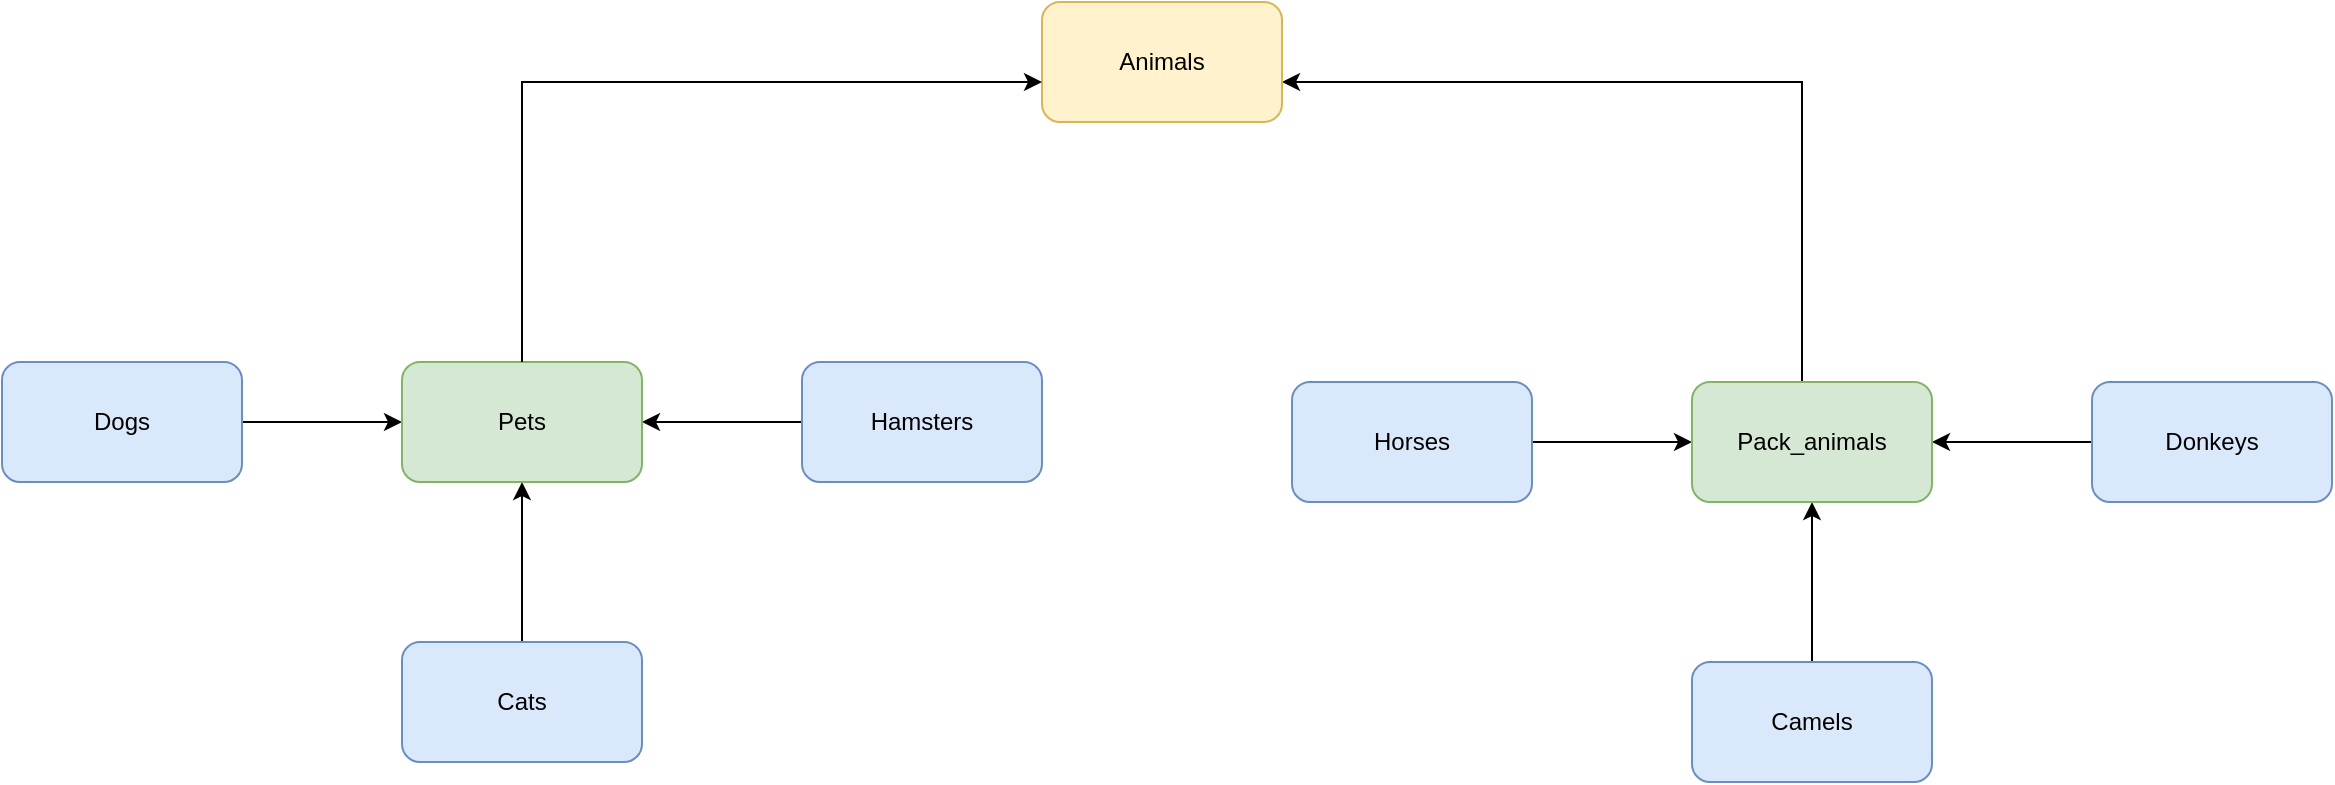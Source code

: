 <mxfile version="12.2.4" pages="1"><diagram id="3yHWc-mt7WjqnT5G_L4H" name="Page-1"><mxGraphModel dx="1036" dy="746" grid="1" gridSize="10" guides="1" tooltips="1" connect="1" arrows="1" fold="1" page="1" pageScale="1" pageWidth="1169" pageHeight="827" math="0" shadow="0"><root><mxCell id="0"/><mxCell id="1" parent="0"/><mxCell id="6" value="" style="edgeStyle=orthogonalEdgeStyle;rounded=0;orthogonalLoop=1;jettySize=auto;html=1;" parent="1" source="5" target="2" edge="1"><mxGeometry relative="1" as="geometry"><Array as="points"><mxPoint x="900" y="220"/></Array></mxGeometry></mxCell><mxCell id="2" value="Animals" style="rounded=1;whiteSpace=wrap;html=1;fillColor=#fff2cc;strokeColor=#d6b656;" parent="1" vertex="1"><mxGeometry x="520" y="180" width="120" height="60" as="geometry"/></mxCell><mxCell id="23" value="" style="edgeStyle=orthogonalEdgeStyle;rounded=0;orthogonalLoop=1;jettySize=auto;html=1;" parent="1" source="22" target="5" edge="1"><mxGeometry relative="1" as="geometry"/></mxCell><mxCell id="25" value="" style="edgeStyle=orthogonalEdgeStyle;rounded=0;orthogonalLoop=1;jettySize=auto;html=1;" parent="1" source="24" target="5" edge="1"><mxGeometry relative="1" as="geometry"/></mxCell><mxCell id="27" value="" style="edgeStyle=orthogonalEdgeStyle;rounded=0;orthogonalLoop=1;jettySize=auto;html=1;" parent="1" source="26" target="5" edge="1"><mxGeometry relative="1" as="geometry"/></mxCell><mxCell id="5" value="Pack_animals" style="rounded=1;whiteSpace=wrap;html=1;flipH=1;flipV=1;fillColor=#d5e8d4;strokeColor=#82b366;" parent="1" vertex="1"><mxGeometry x="845" y="370" width="120" height="60" as="geometry"/></mxCell><mxCell id="26" value="Donkeys" style="rounded=1;whiteSpace=wrap;html=1;flipH=1;flipV=1;fillColor=#dae8fc;strokeColor=#6c8ebf;" parent="1" vertex="1"><mxGeometry x="1045" y="370" width="120" height="60" as="geometry"/></mxCell><mxCell id="24" value="Camels" style="rounded=1;whiteSpace=wrap;html=1;fillColor=#dae8fc;strokeColor=#6c8ebf;" parent="1" vertex="1"><mxGeometry x="845" y="510" width="120" height="60" as="geometry"/></mxCell><mxCell id="22" value="Horses" style="rounded=1;whiteSpace=wrap;html=1;flipH=1;flipV=1;fillColor=#dae8fc;strokeColor=#6c8ebf;" parent="1" vertex="1"><mxGeometry x="645" y="370" width="120" height="60" as="geometry"/></mxCell><mxCell id="21" value="" style="edgeStyle=orthogonalEdgeStyle;rounded=0;orthogonalLoop=1;jettySize=auto;html=1;" parent="1" source="20" target="3" edge="1"><mxGeometry relative="1" as="geometry"/></mxCell><mxCell id="29" value="" style="edgeStyle=orthogonalEdgeStyle;rounded=0;orthogonalLoop=1;jettySize=auto;html=1;" parent="1" source="28" target="3" edge="1"><mxGeometry relative="1" as="geometry"/></mxCell><mxCell id="31" value="" style="edgeStyle=orthogonalEdgeStyle;rounded=0;orthogonalLoop=1;jettySize=auto;html=1;" parent="1" source="30" target="3" edge="1"><mxGeometry relative="1" as="geometry"/></mxCell><mxCell id="3" value="Pets" style="rounded=1;whiteSpace=wrap;html=1;flipH=1;flipV=1;fillColor=#d5e8d4;strokeColor=#82b366;" parent="1" vertex="1"><mxGeometry x="200" y="360" width="120" height="60" as="geometry"/></mxCell><mxCell id="30" value="Dogs" style="rounded=1;whiteSpace=wrap;html=1;flipH=1;flipV=1;fillColor=#dae8fc;strokeColor=#6c8ebf;" parent="1" vertex="1"><mxGeometry y="360" width="120" height="60" as="geometry"/></mxCell><mxCell id="28" value="Cats" style="rounded=1;whiteSpace=wrap;html=1;flipH=1;flipV=1;fillColor=#dae8fc;strokeColor=#6c8ebf;" parent="1" vertex="1"><mxGeometry x="200" y="500" width="120" height="60" as="geometry"/></mxCell><mxCell id="20" value="Hamsters" style="rounded=1;whiteSpace=wrap;html=1;flipH=1;flipV=1;fillColor=#dae8fc;strokeColor=#6c8ebf;" parent="1" vertex="1"><mxGeometry x="400" y="360" width="120" height="60" as="geometry"/></mxCell><mxCell id="4" value="" style="edgeStyle=orthogonalEdgeStyle;rounded=0;orthogonalLoop=1;jettySize=auto;html=1;" parent="1" source="3" target="2" edge="1"><mxGeometry relative="1" as="geometry"><Array as="points"><mxPoint x="260" y="220"/></Array></mxGeometry></mxCell></root></mxGraphModel></diagram></mxfile>